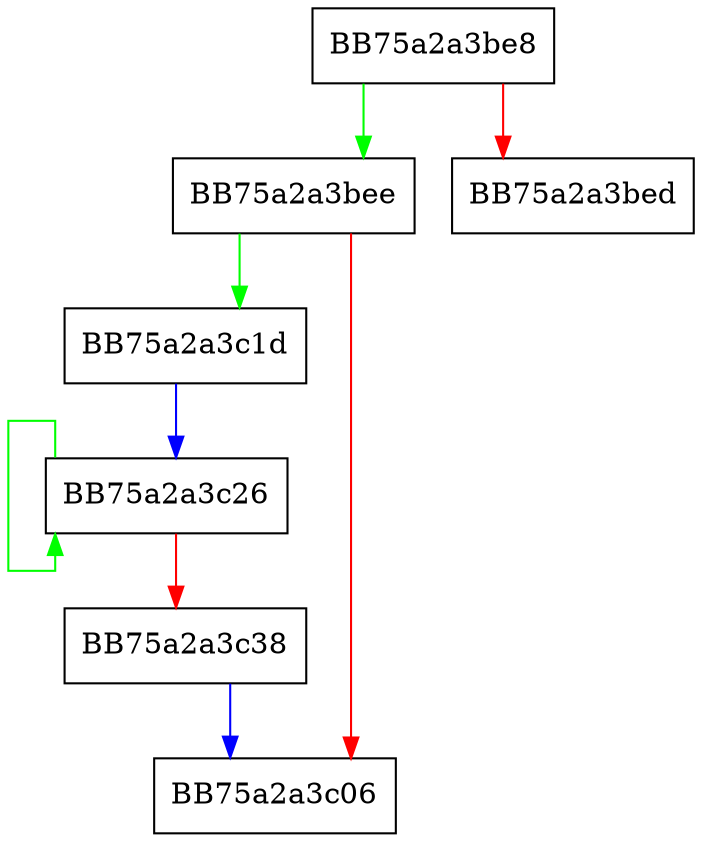 digraph sqlite3BitvecDestroy {
  node [shape="box"];
  graph [splines=ortho];
  BB75a2a3be8 -> BB75a2a3bee [color="green"];
  BB75a2a3be8 -> BB75a2a3bed [color="red"];
  BB75a2a3bee -> BB75a2a3c1d [color="green"];
  BB75a2a3bee -> BB75a2a3c06 [color="red"];
  BB75a2a3c1d -> BB75a2a3c26 [color="blue"];
  BB75a2a3c26 -> BB75a2a3c26 [color="green"];
  BB75a2a3c26 -> BB75a2a3c38 [color="red"];
  BB75a2a3c38 -> BB75a2a3c06 [color="blue"];
}